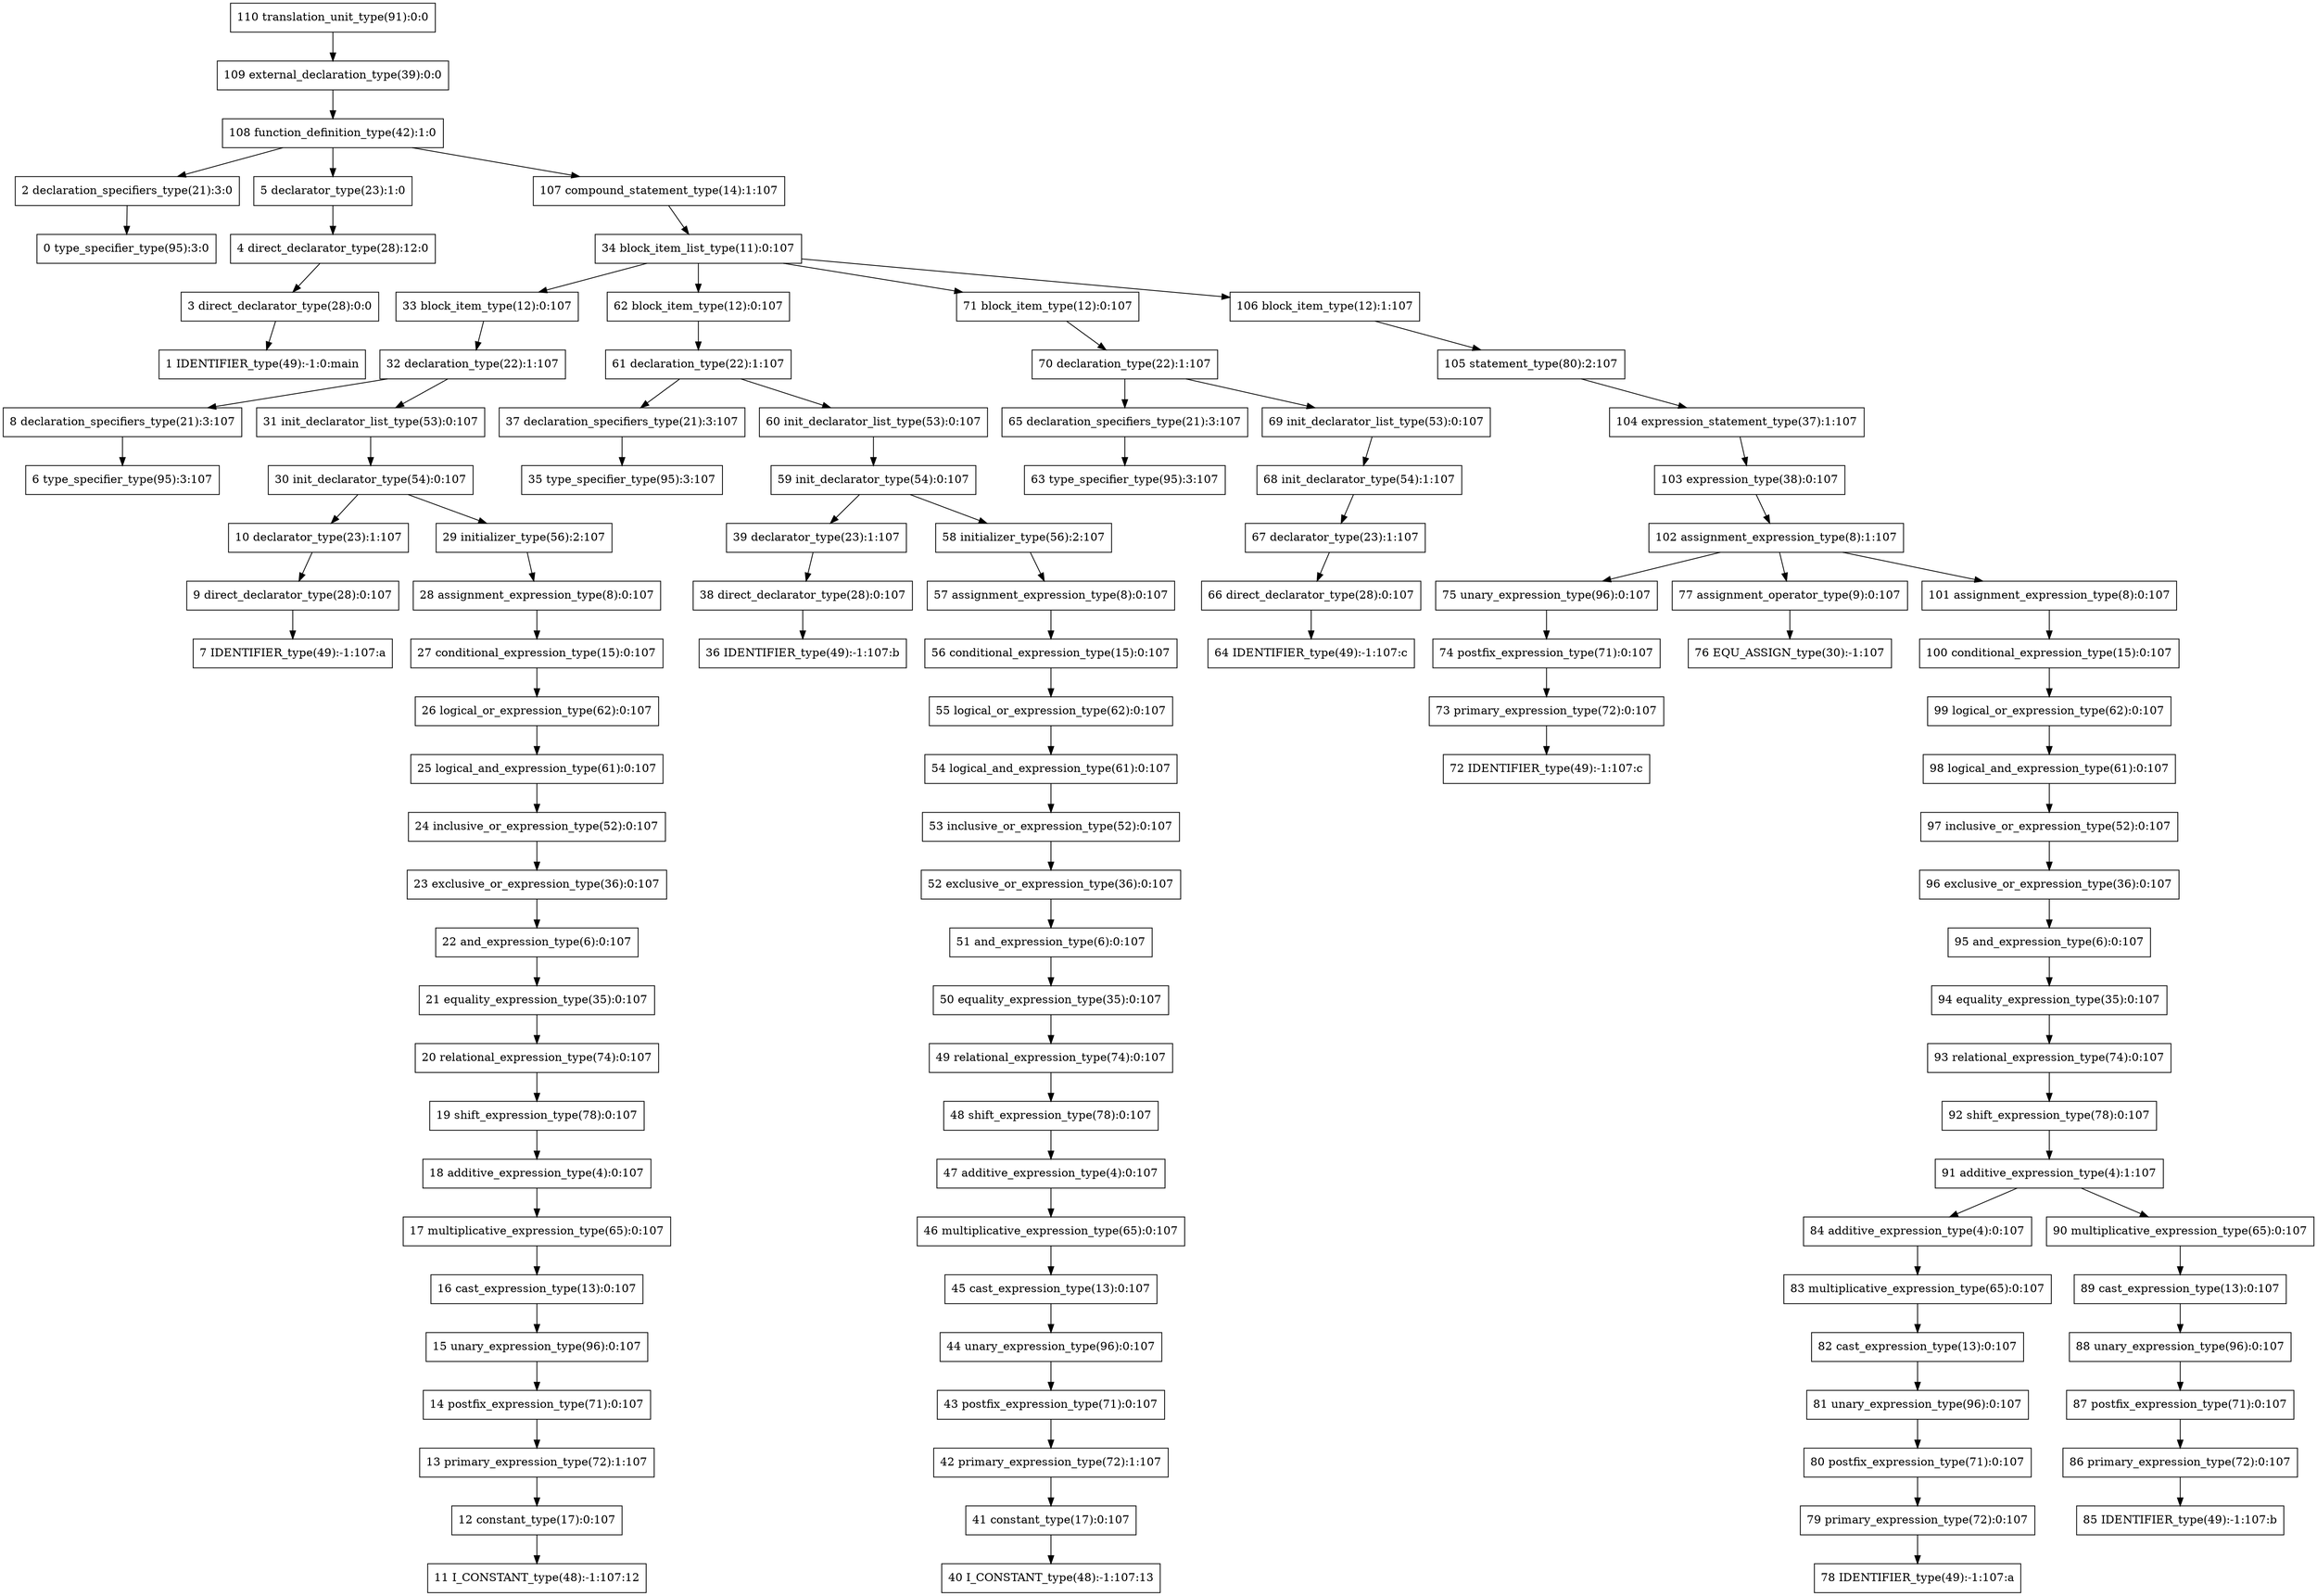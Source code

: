 digraph G{
110[shape=box, label="110 translation_unit_type(91):0:0"];
109[shape=box, label="109 external_declaration_type(39):0:0"];
110->109;
109[shape=box, label="109 external_declaration_type(39):0:0"];
108[shape=box, label="108 function_definition_type(42):1:0"];
109->108;
108[shape=box, label="108 function_definition_type(42):1:0"];
2[shape=box, label="2 declaration_specifiers_type(21):3:0"];
108->2;
2[shape=box, label="2 declaration_specifiers_type(21):3:0"];
0[shape=box, label="0 type_specifier_type(95):3:0"];
2->0;
0[shape=box, label="0 type_specifier_type(95):3:0"];
5[shape=box, label="5 declarator_type(23):1:0"];
108->5;
5[shape=box, label="5 declarator_type(23):1:0"];
4[shape=box, label="4 direct_declarator_type(28):12:0"];
5->4;
4[shape=box, label="4 direct_declarator_type(28):12:0"];
3[shape=box, label="3 direct_declarator_type(28):0:0"];
4->3;
3[shape=box, label="3 direct_declarator_type(28):0:0"];
1[shape=box, label="1 IDENTIFIER_type(49):-1:0:main"];
3->1;
1[shape=box, label="1 IDENTIFIER_type(49):-1:0:main"];
107[shape=box, label="107 compound_statement_type(14):1:107"];
108->107;
107[shape=box, label="107 compound_statement_type(14):1:107"];
34[shape=box, label="34 block_item_list_type(11):0:107"];
107->34;
34[shape=box, label="34 block_item_list_type(11):0:107"];
33[shape=box, label="33 block_item_type(12):0:107"];
34->33;
33[shape=box, label="33 block_item_type(12):0:107"];
32[shape=box, label="32 declaration_type(22):1:107"];
33->32;
32[shape=box, label="32 declaration_type(22):1:107"];
8[shape=box, label="8 declaration_specifiers_type(21):3:107"];
32->8;
8[shape=box, label="8 declaration_specifiers_type(21):3:107"];
6[shape=box, label="6 type_specifier_type(95):3:107"];
8->6;
6[shape=box, label="6 type_specifier_type(95):3:107"];
31[shape=box, label="31 init_declarator_list_type(53):0:107"];
32->31;
31[shape=box, label="31 init_declarator_list_type(53):0:107"];
30[shape=box, label="30 init_declarator_type(54):0:107"];
31->30;
30[shape=box, label="30 init_declarator_type(54):0:107"];
10[shape=box, label="10 declarator_type(23):1:107"];
30->10;
10[shape=box, label="10 declarator_type(23):1:107"];
9[shape=box, label="9 direct_declarator_type(28):0:107"];
10->9;
9[shape=box, label="9 direct_declarator_type(28):0:107"];
7[shape=box, label="7 IDENTIFIER_type(49):-1:107:a"];
9->7;
7[shape=box, label="7 IDENTIFIER_type(49):-1:107:a"];
29[shape=box, label="29 initializer_type(56):2:107"];
30->29;
29[shape=box, label="29 initializer_type(56):2:107"];
28[shape=box, label="28 assignment_expression_type(8):0:107"];
29->28;
28[shape=box, label="28 assignment_expression_type(8):0:107"];
27[shape=box, label="27 conditional_expression_type(15):0:107"];
28->27;
27[shape=box, label="27 conditional_expression_type(15):0:107"];
26[shape=box, label="26 logical_or_expression_type(62):0:107"];
27->26;
26[shape=box, label="26 logical_or_expression_type(62):0:107"];
25[shape=box, label="25 logical_and_expression_type(61):0:107"];
26->25;
25[shape=box, label="25 logical_and_expression_type(61):0:107"];
24[shape=box, label="24 inclusive_or_expression_type(52):0:107"];
25->24;
24[shape=box, label="24 inclusive_or_expression_type(52):0:107"];
23[shape=box, label="23 exclusive_or_expression_type(36):0:107"];
24->23;
23[shape=box, label="23 exclusive_or_expression_type(36):0:107"];
22[shape=box, label="22 and_expression_type(6):0:107"];
23->22;
22[shape=box, label="22 and_expression_type(6):0:107"];
21[shape=box, label="21 equality_expression_type(35):0:107"];
22->21;
21[shape=box, label="21 equality_expression_type(35):0:107"];
20[shape=box, label="20 relational_expression_type(74):0:107"];
21->20;
20[shape=box, label="20 relational_expression_type(74):0:107"];
19[shape=box, label="19 shift_expression_type(78):0:107"];
20->19;
19[shape=box, label="19 shift_expression_type(78):0:107"];
18[shape=box, label="18 additive_expression_type(4):0:107"];
19->18;
18[shape=box, label="18 additive_expression_type(4):0:107"];
17[shape=box, label="17 multiplicative_expression_type(65):0:107"];
18->17;
17[shape=box, label="17 multiplicative_expression_type(65):0:107"];
16[shape=box, label="16 cast_expression_type(13):0:107"];
17->16;
16[shape=box, label="16 cast_expression_type(13):0:107"];
15[shape=box, label="15 unary_expression_type(96):0:107"];
16->15;
15[shape=box, label="15 unary_expression_type(96):0:107"];
14[shape=box, label="14 postfix_expression_type(71):0:107"];
15->14;
14[shape=box, label="14 postfix_expression_type(71):0:107"];
13[shape=box, label="13 primary_expression_type(72):1:107"];
14->13;
13[shape=box, label="13 primary_expression_type(72):1:107"];
12[shape=box, label="12 constant_type(17):0:107"];
13->12;
12[shape=box, label="12 constant_type(17):0:107"];
11[shape=box, label="11 I_CONSTANT_type(48):-1:107:12"];
12->11;
11[shape=box, label="11 I_CONSTANT_type(48):-1:107:12"];
62[shape=box, label="62 block_item_type(12):0:107"];
34->62;
62[shape=box, label="62 block_item_type(12):0:107"];
61[shape=box, label="61 declaration_type(22):1:107"];
62->61;
61[shape=box, label="61 declaration_type(22):1:107"];
37[shape=box, label="37 declaration_specifiers_type(21):3:107"];
61->37;
37[shape=box, label="37 declaration_specifiers_type(21):3:107"];
35[shape=box, label="35 type_specifier_type(95):3:107"];
37->35;
35[shape=box, label="35 type_specifier_type(95):3:107"];
60[shape=box, label="60 init_declarator_list_type(53):0:107"];
61->60;
60[shape=box, label="60 init_declarator_list_type(53):0:107"];
59[shape=box, label="59 init_declarator_type(54):0:107"];
60->59;
59[shape=box, label="59 init_declarator_type(54):0:107"];
39[shape=box, label="39 declarator_type(23):1:107"];
59->39;
39[shape=box, label="39 declarator_type(23):1:107"];
38[shape=box, label="38 direct_declarator_type(28):0:107"];
39->38;
38[shape=box, label="38 direct_declarator_type(28):0:107"];
36[shape=box, label="36 IDENTIFIER_type(49):-1:107:b"];
38->36;
36[shape=box, label="36 IDENTIFIER_type(49):-1:107:b"];
58[shape=box, label="58 initializer_type(56):2:107"];
59->58;
58[shape=box, label="58 initializer_type(56):2:107"];
57[shape=box, label="57 assignment_expression_type(8):0:107"];
58->57;
57[shape=box, label="57 assignment_expression_type(8):0:107"];
56[shape=box, label="56 conditional_expression_type(15):0:107"];
57->56;
56[shape=box, label="56 conditional_expression_type(15):0:107"];
55[shape=box, label="55 logical_or_expression_type(62):0:107"];
56->55;
55[shape=box, label="55 logical_or_expression_type(62):0:107"];
54[shape=box, label="54 logical_and_expression_type(61):0:107"];
55->54;
54[shape=box, label="54 logical_and_expression_type(61):0:107"];
53[shape=box, label="53 inclusive_or_expression_type(52):0:107"];
54->53;
53[shape=box, label="53 inclusive_or_expression_type(52):0:107"];
52[shape=box, label="52 exclusive_or_expression_type(36):0:107"];
53->52;
52[shape=box, label="52 exclusive_or_expression_type(36):0:107"];
51[shape=box, label="51 and_expression_type(6):0:107"];
52->51;
51[shape=box, label="51 and_expression_type(6):0:107"];
50[shape=box, label="50 equality_expression_type(35):0:107"];
51->50;
50[shape=box, label="50 equality_expression_type(35):0:107"];
49[shape=box, label="49 relational_expression_type(74):0:107"];
50->49;
49[shape=box, label="49 relational_expression_type(74):0:107"];
48[shape=box, label="48 shift_expression_type(78):0:107"];
49->48;
48[shape=box, label="48 shift_expression_type(78):0:107"];
47[shape=box, label="47 additive_expression_type(4):0:107"];
48->47;
47[shape=box, label="47 additive_expression_type(4):0:107"];
46[shape=box, label="46 multiplicative_expression_type(65):0:107"];
47->46;
46[shape=box, label="46 multiplicative_expression_type(65):0:107"];
45[shape=box, label="45 cast_expression_type(13):0:107"];
46->45;
45[shape=box, label="45 cast_expression_type(13):0:107"];
44[shape=box, label="44 unary_expression_type(96):0:107"];
45->44;
44[shape=box, label="44 unary_expression_type(96):0:107"];
43[shape=box, label="43 postfix_expression_type(71):0:107"];
44->43;
43[shape=box, label="43 postfix_expression_type(71):0:107"];
42[shape=box, label="42 primary_expression_type(72):1:107"];
43->42;
42[shape=box, label="42 primary_expression_type(72):1:107"];
41[shape=box, label="41 constant_type(17):0:107"];
42->41;
41[shape=box, label="41 constant_type(17):0:107"];
40[shape=box, label="40 I_CONSTANT_type(48):-1:107:13"];
41->40;
40[shape=box, label="40 I_CONSTANT_type(48):-1:107:13"];
71[shape=box, label="71 block_item_type(12):0:107"];
34->71;
71[shape=box, label="71 block_item_type(12):0:107"];
70[shape=box, label="70 declaration_type(22):1:107"];
71->70;
70[shape=box, label="70 declaration_type(22):1:107"];
65[shape=box, label="65 declaration_specifiers_type(21):3:107"];
70->65;
65[shape=box, label="65 declaration_specifiers_type(21):3:107"];
63[shape=box, label="63 type_specifier_type(95):3:107"];
65->63;
63[shape=box, label="63 type_specifier_type(95):3:107"];
69[shape=box, label="69 init_declarator_list_type(53):0:107"];
70->69;
69[shape=box, label="69 init_declarator_list_type(53):0:107"];
68[shape=box, label="68 init_declarator_type(54):1:107"];
69->68;
68[shape=box, label="68 init_declarator_type(54):1:107"];
67[shape=box, label="67 declarator_type(23):1:107"];
68->67;
67[shape=box, label="67 declarator_type(23):1:107"];
66[shape=box, label="66 direct_declarator_type(28):0:107"];
67->66;
66[shape=box, label="66 direct_declarator_type(28):0:107"];
64[shape=box, label="64 IDENTIFIER_type(49):-1:107:c"];
66->64;
64[shape=box, label="64 IDENTIFIER_type(49):-1:107:c"];
106[shape=box, label="106 block_item_type(12):1:107"];
34->106;
106[shape=box, label="106 block_item_type(12):1:107"];
105[shape=box, label="105 statement_type(80):2:107"];
106->105;
105[shape=box, label="105 statement_type(80):2:107"];
104[shape=box, label="104 expression_statement_type(37):1:107"];
105->104;
104[shape=box, label="104 expression_statement_type(37):1:107"];
103[shape=box, label="103 expression_type(38):0:107"];
104->103;
103[shape=box, label="103 expression_type(38):0:107"];
102[shape=box, label="102 assignment_expression_type(8):1:107"];
103->102;
102[shape=box, label="102 assignment_expression_type(8):1:107"];
75[shape=box, label="75 unary_expression_type(96):0:107"];
102->75;
75[shape=box, label="75 unary_expression_type(96):0:107"];
74[shape=box, label="74 postfix_expression_type(71):0:107"];
75->74;
74[shape=box, label="74 postfix_expression_type(71):0:107"];
73[shape=box, label="73 primary_expression_type(72):0:107"];
74->73;
73[shape=box, label="73 primary_expression_type(72):0:107"];
72[shape=box, label="72 IDENTIFIER_type(49):-1:107:c"];
73->72;
72[shape=box, label="72 IDENTIFIER_type(49):-1:107:c"];
77[shape=box, label="77 assignment_operator_type(9):0:107"];
102->77;
77[shape=box, label="77 assignment_operator_type(9):0:107"];
76[shape=box, label="76 EQU_ASSIGN_type(30):-1:107"];
77->76;
76[shape=box, label="76 EQU_ASSIGN_type(30):-1:107"];
101[shape=box, label="101 assignment_expression_type(8):0:107"];
102->101;
101[shape=box, label="101 assignment_expression_type(8):0:107"];
100[shape=box, label="100 conditional_expression_type(15):0:107"];
101->100;
100[shape=box, label="100 conditional_expression_type(15):0:107"];
99[shape=box, label="99 logical_or_expression_type(62):0:107"];
100->99;
99[shape=box, label="99 logical_or_expression_type(62):0:107"];
98[shape=box, label="98 logical_and_expression_type(61):0:107"];
99->98;
98[shape=box, label="98 logical_and_expression_type(61):0:107"];
97[shape=box, label="97 inclusive_or_expression_type(52):0:107"];
98->97;
97[shape=box, label="97 inclusive_or_expression_type(52):0:107"];
96[shape=box, label="96 exclusive_or_expression_type(36):0:107"];
97->96;
96[shape=box, label="96 exclusive_or_expression_type(36):0:107"];
95[shape=box, label="95 and_expression_type(6):0:107"];
96->95;
95[shape=box, label="95 and_expression_type(6):0:107"];
94[shape=box, label="94 equality_expression_type(35):0:107"];
95->94;
94[shape=box, label="94 equality_expression_type(35):0:107"];
93[shape=box, label="93 relational_expression_type(74):0:107"];
94->93;
93[shape=box, label="93 relational_expression_type(74):0:107"];
92[shape=box, label="92 shift_expression_type(78):0:107"];
93->92;
92[shape=box, label="92 shift_expression_type(78):0:107"];
91[shape=box, label="91 additive_expression_type(4):1:107"];
92->91;
91[shape=box, label="91 additive_expression_type(4):1:107"];
84[shape=box, label="84 additive_expression_type(4):0:107"];
91->84;
84[shape=box, label="84 additive_expression_type(4):0:107"];
83[shape=box, label="83 multiplicative_expression_type(65):0:107"];
84->83;
83[shape=box, label="83 multiplicative_expression_type(65):0:107"];
82[shape=box, label="82 cast_expression_type(13):0:107"];
83->82;
82[shape=box, label="82 cast_expression_type(13):0:107"];
81[shape=box, label="81 unary_expression_type(96):0:107"];
82->81;
81[shape=box, label="81 unary_expression_type(96):0:107"];
80[shape=box, label="80 postfix_expression_type(71):0:107"];
81->80;
80[shape=box, label="80 postfix_expression_type(71):0:107"];
79[shape=box, label="79 primary_expression_type(72):0:107"];
80->79;
79[shape=box, label="79 primary_expression_type(72):0:107"];
78[shape=box, label="78 IDENTIFIER_type(49):-1:107:a"];
79->78;
78[shape=box, label="78 IDENTIFIER_type(49):-1:107:a"];
90[shape=box, label="90 multiplicative_expression_type(65):0:107"];
91->90;
90[shape=box, label="90 multiplicative_expression_type(65):0:107"];
89[shape=box, label="89 cast_expression_type(13):0:107"];
90->89;
89[shape=box, label="89 cast_expression_type(13):0:107"];
88[shape=box, label="88 unary_expression_type(96):0:107"];
89->88;
88[shape=box, label="88 unary_expression_type(96):0:107"];
87[shape=box, label="87 postfix_expression_type(71):0:107"];
88->87;
87[shape=box, label="87 postfix_expression_type(71):0:107"];
86[shape=box, label="86 primary_expression_type(72):0:107"];
87->86;
86[shape=box, label="86 primary_expression_type(72):0:107"];
85[shape=box, label="85 IDENTIFIER_type(49):-1:107:b"];
86->85;
85[shape=box, label="85 IDENTIFIER_type(49):-1:107:b"];
}
